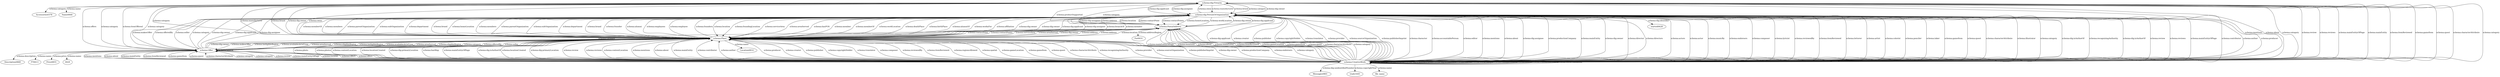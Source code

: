 digraph {
  Accessories0378 [type=attribute_name,label=Accessories0378]
  "schema-dig:Firearm1" [type=class_uri,label="schema-dig:Firearm"]
  Name0846 [type=attribute_name,label=Name0846]
  started0628 [type=attribute_name,label=started0628]
  "schema-dig:PersonOrOrganization1" [type=class_uri,label="schema-dig:PersonOrOrganization"]
  Messages0801 [type=attribute_name,label=Messages0801]
  "schema:CreativeWork1" [type=class_uri,label="schema:CreativeWork"]
  trade1645 [type=attribute_name,label=trade1645]
  file_name [type=attribute_name,label=file_name]
  Description0868 [type=attribute_name,label=Description0868]
  "schema:Offer1" [type=class_uri,label="schema:Offer"]
  FT0613 [type=attribute_name,label=FT0613]
  "0029" [type=attribute_name,label="0029"]
  Price0855 [type=attribute_name,label=Price0855]
  Location0814 [type=attribute_name,label=Location0814]
  "schema:Place1" [type=class_uri,label="schema:Place"]
  For0031 [type=attribute_name,label=For0031]
  "schema:PostalAddress1" [type=class_uri,label="schema:PostalAddress"]
  "schema-dig:Firearm1" -> Accessories0378 [label="schema:category",type=st_property_uri]
  "schema-dig:Firearm1" -> Name0846 [label="schema:name",type=st_property_uri]
  "schema-dig:PersonOrOrganization1" -> started0628 [label="schema-dig:identifier",type=st_property_uri]
  "schema:CreativeWork1" -> Messages0801 [label="schema-dig:unidentifiedNumber",type=st_property_uri]
  "schema:CreativeWork1" -> trade1645 [label="schema:copyrightYear",type=st_property_uri]
  "schema:CreativeWork1" -> file_name [label="schema:name",type=st_property_uri]
  "schema:Offer1" -> Description0868 [label="schema:description",type=st_property_uri]
  "schema:Offer1" -> FT0613 [label="schema:name",type=st_property_uri]
  "schema:Offer1" -> "0029" [label="schema:name",type=st_property_uri]
  "schema:Offer1" -> Price0855 [label="schema:price",type=st_property_uri]
  "schema:Place1" -> Location0814 [label="schema:name",type=st_property_uri]
  "schema:PostalAddress1" -> For0031 [label="schema:addressRegion",type=st_property_uri]
  "schema-dig:PersonOrOrganization1" -> "schema:CreativeWork1" [label="schema-dig:isAuthorOf",type=direct_property_uri,weight=100]
  "schema:CreativeWork1" -> "schema:CreativeWork1" [label="schema:hasPart",type=direct_property_uri,weight=100]
  "schema:CreativeWork1" -> "schema:CreativeWork1" [label="schema:isPartOf",type=direct_property_uri,weight=100]
  "schema:CreativeWork1" -> "schema:CreativeWork1" [label="schema-dig:isAbstractPartOf",type=direct_property_uri,weight=100]
  "schema:CreativeWork1" -> "schema:CreativeWork1" [label="schema-dig:isCitationOf",type=direct_property_uri,weight=100]
  "schema:CreativeWork1" -> "schema:CreativeWork1" [label="schema:citation",type=direct_property_uri,weight=100]
  "schema:CreativeWork1" -> "schema:CreativeWork1" [label="schema:workExample",type=direct_property_uri,weight=100]
  "schema:CreativeWork1" -> "schema:CreativeWork1" [label="schema:exampleOfWork",type=direct_property_uri,weight=100]
  "schema:CreativeWork1" -> "schema:CreativeWork1" [label="schema:license",type=direct_property_uri,weight=100]
  "schema:CreativeWork1" -> "schema:CreativeWork1" [label="schema:translationOfWork",type=direct_property_uri,weight=100]
  "schema:CreativeWork1" -> "schema:CreativeWork1" [label="schema:workTranslation",type=direct_property_uri,weight=100]
  "schema:CreativeWork1" -> "schema:Offer1" [label="schema:offers",type=direct_property_uri,weight=100]
  "schema:CreativeWork1" -> "schema:Place1" [label="schema:locationCreated",type=direct_property_uri,weight=100]
  "schema:CreativeWork1" -> "schema:Place1" [label="schema-dig:primaryLocation",type=direct_property_uri,weight=100]
  "schema:CreativeWork1" -> "schema:Place1" [label="schema:contentLocation",type=direct_property_uri,weight=100]
  "schema:Offer1" -> "schema:Offer1" [label="schema:addOn",type=direct_property_uri,weight=100]
  "schema:Offer1" -> "schema:Place1" [label="schema:ineligibleRegion",type=direct_property_uri,weight=100]
  "schema:Offer1" -> "schema:Place1" [label="schema:availableAtOrFrom",type=direct_property_uri,weight=100]
  "schema:Offer1" -> "schema:Place1" [label="schema:areaServed",type=direct_property_uri,weight=100]
  "schema:Offer1" -> "schema:Place1" [label="schema:eligibleRegion",type=direct_property_uri,weight=100]
  "schema:Place1" -> "schema:Place1" [label="schema:containedIn",type=direct_property_uri,weight=100]
  "schema:Place1" -> "schema:Place1" [label="schema:containedInPlace",type=direct_property_uri,weight=100]
  "schema:Place1" -> "schema:Place1" [label="schema:containsPlace",type=direct_property_uri,weight=100]
  "schema:Place1" -> "schema:PostalAddress1" [label="schema:address",type=direct_property_uri,weight=100]
  "schema-dig:Firearm1" -> "schema-dig:PersonOrOrganization1" [label="schema:manufacturer",type=inherited,weight=300]
  "schema-dig:Firearm1" -> "schema-dig:PersonOrOrganization1" [label="schema:brand",type=inherited,weight=300]
  "schema-dig:Firearm1" -> "schema-dig:PersonOrOrganization1" [label="schema:category",type=inherited,weight=300]
  "schema-dig:Firearm1" -> "schema-dig:PersonOrOrganization1" [label="schema-dig:owner",type=inherited,weight=300]
  "schema-dig:Firearm1" -> "schema-dig:PersonOrOrganization1" [label="schema-dig:applicant",type=inherited,weight=300]
  "schema-dig:Firearm1" -> "schema-dig:PersonOrOrganization1" [label="schema-dig:assignee",type=inherited,weight=300]
  "schema-dig:Firearm1" -> "schema:CreativeWork1" [label="schema:category",type=inherited,weight=300]
  "schema-dig:Firearm1" -> "schema:CreativeWork1" [label="schema:review",type=inherited,weight=300]
  "schema-dig:Firearm1" -> "schema:CreativeWork1" [label="schema:reviews",type=inherited,weight=300]
  "schema-dig:Firearm1" -> "schema:CreativeWork1" [label="schema:mainEntityOfPage",type=inherited,weight=300]
  "schema-dig:Firearm1" -> "schema:Offer1" [label="schema:offers",type=inherited,weight=300]
  "schema-dig:Firearm1" -> "schema:Offer1" [label="schema:category",type=inherited,weight=300]
  "schema-dig:Firearm1" -> "schema:Place1" [label="schema:category",type=inherited,weight=300]
  "schema-dig:Firearm1" -> "schema:Place1" [label="schema:manufacturer",type=inherited,weight=300]
  "schema-dig:Firearm1" -> "schema:Place1" [label="schema:brand",type=inherited,weight=300]
  "schema-dig:Firearm1" -> "schema:Place1" [label="schema-dig:owner",type=inherited,weight=300]
  "schema-dig:Firearm1" -> "schema:PostalAddress1" [label="schema:category",type=inherited,weight=300]
  "schema-dig:PersonOrOrganization1" -> "schema-dig:Firearm1" [label="schema:owns",type=inherited,weight=300]
  "schema-dig:PersonOrOrganization1" -> "schema:CreativeWork1" [label="schema-dig:isAuthorOf",type=inherited,weight=300]
  "schema-dig:PersonOrOrganization1" -> "schema:CreativeWork1" [label="schema:review",type=inherited,weight=300]
  "schema-dig:PersonOrOrganization1" -> "schema:CreativeWork1" [label="schema:reviews",type=inherited,weight=300]
  "schema-dig:PersonOrOrganization1" -> "schema:CreativeWork1" [label="schema:mainEntityOfPage",type=inherited,weight=300]
  "schema-dig:PersonOrOrganization1" -> "schema:Offer1" [label="schema:makesOffer",type=inherited,weight=300]
  "schema-dig:PersonOrOrganization1" -> "schema:Place1" [label="schema:location",type=inherited,weight=300]
  "schema-dig:PersonOrOrganization1" -> "schema:Place1" [label="schema:foundingLocation",type=inherited,weight=300]
  "schema-dig:PersonOrOrganization1" -> "schema:Place1" [label="schema:serviceArea",type=inherited,weight=300]
  "schema-dig:PersonOrOrganization1" -> "schema:Place1" [label="schema:areaServed",type=inherited,weight=300]
  "schema-dig:PersonOrOrganization1" -> "schema:Place1" [label="schema:hasPOS",type=inherited,weight=300]
  "schema-dig:PersonOrOrganization1" -> "schema:Place1" [label="schema:member",type=inherited,weight=300]
  "schema-dig:PersonOrOrganization1" -> "schema:Place1" [label="schema:memberOf",type=inherited,weight=300]
  "schema-dig:PersonOrOrganization1" -> "schema:Place1" [label="schema:members",type=inherited,weight=300]
  "schema-dig:PersonOrOrganization1" -> "schema:Place1" [label="schema:parentOrganization",type=inherited,weight=300]
  "schema-dig:PersonOrOrganization1" -> "schema:Place1" [label="schema:subOrganization",type=inherited,weight=300]
  "schema-dig:PersonOrOrganization1" -> "schema:Place1" [label="schema:department",type=inherited,weight=300]
  "schema-dig:PersonOrOrganization1" -> "schema:Place1" [label="schema:brand",type=inherited,weight=300]
  "schema-dig:PersonOrOrganization1" -> "schema:Place1" [label="schema:homeLocation",type=inherited,weight=300]
  "schema-dig:PersonOrOrganization1" -> "schema:Place1" [label="schema:workLocation",type=inherited,weight=300]
  "schema-dig:PersonOrOrganization1" -> "schema:Place1" [label="schema:deathPlace",type=inherited,weight=300]
  "schema-dig:PersonOrOrganization1" -> "schema:Place1" [label="schema:birthPlace",type=inherited,weight=300]
  "schema-dig:PersonOrOrganization1" -> "schema:Place1" [label="schema:alumniOf",type=inherited,weight=300]
  "schema-dig:PersonOrOrganization1" -> "schema:Place1" [label="schema:worksFor",type=inherited,weight=300]
  "schema-dig:PersonOrOrganization1" -> "schema:Place1" [label="schema:affiliation",type=inherited,weight=300]
  "schema-dig:PersonOrOrganization1" -> "schema:Place1" [label="schema-dig:owner",type=inherited,weight=300]
  "schema-dig:PersonOrOrganization1" -> "schema:PostalAddress1" [label="schema:address",type=inherited,weight=300]
  "schema-dig:PersonOrOrganization1" -> "schema:PostalAddress1" [label="schema:location",type=inherited,weight=300]
  "schema-dig:PersonOrOrganization1" -> "schema:PostalAddress1" [label="schema:contactPoint",type=inherited,weight=300]
  "schema-dig:PersonOrOrganization1" -> "schema:PostalAddress1" [label="schema:contactPoints",type=inherited,weight=300]
  "schema-dig:PersonOrOrganization1" -> "schema:PostalAddress1" [label="schema:homeLocation",type=inherited,weight=300]
  "schema-dig:PersonOrOrganization1" -> "schema:PostalAddress1" [label="schema:workLocation",type=inherited,weight=300]
  "schema:CreativeWork1" -> "schema-dig:Firearm1" [label="schema:mentions",type=inherited,weight=300]
  "schema:CreativeWork1" -> "schema-dig:Firearm1" [label="schema:about",type=inherited,weight=300]
  "schema:CreativeWork1" -> "schema-dig:Firearm1" [label="schema:mainEntity",type=inherited,weight=300]
  "schema:CreativeWork1" -> "schema-dig:Firearm1" [label="schema:itemReviewed",type=inherited,weight=300]
  "schema:CreativeWork1" -> "schema-dig:Firearm1" [label="schema:gameItem",type=inherited,weight=300]
  "schema:CreativeWork1" -> "schema-dig:Firearm1" [label="schema:quest",type=inherited,weight=300]
  "schema:CreativeWork1" -> "schema-dig:Firearm1" [label="schema:characterAttribute",type=inherited,weight=300]
  "schema:CreativeWork1" -> "schema-dig:Firearm1" [label="schema:category",type=inherited,weight=300]
  "schema:CreativeWork1" -> "schema-dig:PersonOrOrganization1" [label="schema:contributor",type=inherited,weight=300]
  "schema:CreativeWork1" -> "schema-dig:PersonOrOrganization1" [label="schema:author",type=inherited,weight=300]
  "schema:CreativeWork1" -> "schema-dig:PersonOrOrganization1" [label="schema:producer",type=inherited,weight=300]
  "schema:CreativeWork1" -> "schema-dig:PersonOrOrganization1" [label="schema:creator",type=inherited,weight=300]
  "schema:CreativeWork1" -> "schema-dig:PersonOrOrganization1" [label="schema:publisher",type=inherited,weight=300]
  "schema:CreativeWork1" -> "schema-dig:PersonOrOrganization1" [label="schema:copyrightHolder",type=inherited,weight=300]
  "schema:CreativeWork1" -> "schema-dig:PersonOrOrganization1" [label="schema:translator",type=inherited,weight=300]
  "schema:CreativeWork1" -> "schema-dig:PersonOrOrganization1" [label="schema:provider",type=inherited,weight=300]
  "schema:CreativeWork1" -> "schema-dig:PersonOrOrganization1" [label="schema:sourceOrganization",type=inherited,weight=300]
  "schema:CreativeWork1" -> "schema-dig:PersonOrOrganization1" [label="schema:publisherImprint",type=inherited,weight=300]
  "schema:CreativeWork1" -> "schema-dig:PersonOrOrganization1" [label="schema:character",type=inherited,weight=300]
  "schema:CreativeWork1" -> "schema-dig:PersonOrOrganization1" [label="schema:accountablePerson",type=inherited,weight=300]
  "schema:CreativeWork1" -> "schema-dig:PersonOrOrganization1" [label="schema:editor",type=inherited,weight=300]
  "schema:CreativeWork1" -> "schema-dig:PersonOrOrganization1" [label="schema:mentions",type=inherited,weight=300]
  "schema:CreativeWork1" -> "schema-dig:PersonOrOrganization1" [label="schema:about",type=inherited,weight=300]
  "schema:CreativeWork1" -> "schema-dig:PersonOrOrganization1" [label="schema:mainEntity",type=inherited,weight=300]
  "schema:CreativeWork1" -> "schema-dig:PersonOrOrganization1" [label="schema-dig:owner",type=inherited,weight=300]
  "schema:CreativeWork1" -> "schema-dig:PersonOrOrganization1" [label="schema-dig:applicant",type=inherited,weight=300]
  "schema:CreativeWork1" -> "schema-dig:PersonOrOrganization1" [label="schema-dig:assignee",type=inherited,weight=300]
  "schema:CreativeWork1" -> "schema-dig:PersonOrOrganization1" [label="schema:productionCompany",type=inherited,weight=300]
  "schema:CreativeWork1" -> "schema-dig:PersonOrOrganization1" [label="schema:director",type=inherited,weight=300]
  "schema:CreativeWork1" -> "schema-dig:PersonOrOrganization1" [label="schema:directors",type=inherited,weight=300]
  "schema:CreativeWork1" -> "schema-dig:PersonOrOrganization1" [label="schema:actors",type=inherited,weight=300]
  "schema:CreativeWork1" -> "schema-dig:PersonOrOrganization1" [label="schema:actor",type=inherited,weight=300]
  "schema:CreativeWork1" -> "schema-dig:PersonOrOrganization1" [label="schema:musicBy",type=inherited,weight=300]
  "schema:CreativeWork1" -> "schema-dig:PersonOrOrganization1" [label="schema:endorsers",type=inherited,weight=300]
  "schema:CreativeWork1" -> "schema-dig:PersonOrOrganization1" [label="schema:composer",type=inherited,weight=300]
  "schema:CreativeWork1" -> "schema-dig:PersonOrOrganization1" [label="schema:lyricist",type=inherited,weight=300]
  "schema:CreativeWork1" -> "schema-dig:PersonOrOrganization1" [label="schema:reviewedBy",type=inherited,weight=300]
  "schema:CreativeWork1" -> "schema-dig:PersonOrOrganization1" [label="schema:itemReviewed",type=inherited,weight=300]
  "schema:CreativeWork1" -> "schema-dig:PersonOrOrganization1" [label="schema:letterer",type=inherited,weight=300]
  "schema:CreativeWork1" -> "schema-dig:PersonOrOrganization1" [label="schema:artist",type=inherited,weight=300]
  "schema:CreativeWork1" -> "schema-dig:PersonOrOrganization1" [label="schema:colorist",type=inherited,weight=300]
  "schema:CreativeWork1" -> "schema-dig:PersonOrOrganization1" [label="schema:penciler",type=inherited,weight=300]
  "schema:CreativeWork1" -> "schema-dig:PersonOrOrganization1" [label="schema:inker",type=inherited,weight=300]
  "schema:CreativeWork1" -> "schema-dig:PersonOrOrganization1" [label="schema:gameItem",type=inherited,weight=300]
  "schema:CreativeWork1" -> "schema-dig:PersonOrOrganization1" [label="schema:quest",type=inherited,weight=300]
  "schema:CreativeWork1" -> "schema-dig:PersonOrOrganization1" [label="schema:characterAttribute",type=inherited,weight=300]
  "schema:CreativeWork1" -> "schema-dig:PersonOrOrganization1" [label="schema:illustrator",type=inherited,weight=300]
  "schema:CreativeWork1" -> "schema-dig:PersonOrOrganization1" [label="schema:recognizingAuthority",type=inherited,weight=300]
  "schema:CreativeWork1" -> "schema-dig:PersonOrOrganization1" [label="schema:category",type=inherited,weight=300]
  "schema:CreativeWork1" -> "schema:Offer1" [label="schema:offers",type=inherited,weight=300]
  "schema:CreativeWork1" -> "schema:Offer1" [label="schema:mentions",type=inherited,weight=300]
  "schema:CreativeWork1" -> "schema:Offer1" [label="schema:about",type=inherited,weight=300]
  "schema:CreativeWork1" -> "schema:Offer1" [label="schema:mainEntity",type=inherited,weight=300]
  "schema:CreativeWork1" -> "schema:Offer1" [label="schema:itemReviewed",type=inherited,weight=300]
  "schema:CreativeWork1" -> "schema:Offer1" [label="schema:gameItem",type=inherited,weight=300]
  "schema:CreativeWork1" -> "schema:Offer1" [label="schema:quest",type=inherited,weight=300]
  "schema:CreativeWork1" -> "schema:Offer1" [label="schema:characterAttribute",type=inherited,weight=300]
  "schema:CreativeWork1" -> "schema:Offer1" [label="schema:category",type=inherited,weight=300]
  "schema:CreativeWork1" -> "schema:Place1" [label="schema:locationCreated",type=inherited,weight=300]
  "schema:CreativeWork1" -> "schema:Place1" [label="schema-dig:primaryLocation",type=inherited,weight=300]
  "schema:CreativeWork1" -> "schema:Place1" [label="schema:contentLocation",type=inherited,weight=300]
  "schema:CreativeWork1" -> "schema:Place1" [label="schema:mentions",type=inherited,weight=300]
  "schema:CreativeWork1" -> "schema:Place1" [label="schema:about",type=inherited,weight=300]
  "schema:CreativeWork1" -> "schema:Place1" [label="schema:mainEntity",type=inherited,weight=300]
  "schema:CreativeWork1" -> "schema:Place1" [label="schema:contributor",type=inherited,weight=300]
  "schema:CreativeWork1" -> "schema:Place1" [label="schema:author",type=inherited,weight=300]
  "schema:CreativeWork1" -> "schema:Place1" [label="schema:producer",type=inherited,weight=300]
  "schema:CreativeWork1" -> "schema:Place1" [label="schema:creator",type=inherited,weight=300]
  "schema:CreativeWork1" -> "schema:Place1" [label="schema:publisher",type=inherited,weight=300]
  "schema:CreativeWork1" -> "schema:Place1" [label="schema:copyrightHolder",type=inherited,weight=300]
  "schema:CreativeWork1" -> "schema:Place1" [label="schema:translator",type=inherited,weight=300]
  "schema:CreativeWork1" -> "schema:Place1" [label="schema:provider",type=inherited,weight=300]
  "schema:CreativeWork1" -> "schema:Place1" [label="schema:sourceOrganization",type=inherited,weight=300]
  "schema:CreativeWork1" -> "schema:Place1" [label="schema:publisherImprint",type=inherited,weight=300]
  "schema:CreativeWork1" -> "schema:Place1" [label="schema-dig:owner",type=inherited,weight=300]
  "schema:CreativeWork1" -> "schema:Place1" [label="schema:productionCompany",type=inherited,weight=300]
  "schema:CreativeWork1" -> "schema:Place1" [label="schema:endorsers",type=inherited,weight=300]
  "schema:CreativeWork1" -> "schema:Place1" [label="schema:composer",type=inherited,weight=300]
  "schema:CreativeWork1" -> "schema:Place1" [label="schema:reviewedBy",type=inherited,weight=300]
  "schema:CreativeWork1" -> "schema:Place1" [label="schema:itemReviewed",type=inherited,weight=300]
  "schema:CreativeWork1" -> "schema:Place1" [label="schema:regionsAllowed",type=inherited,weight=300]
  "schema:CreativeWork1" -> "schema:Place1" [label="schema:spatial",type=inherited,weight=300]
  "schema:CreativeWork1" -> "schema:Place1" [label="schema:gameLocation",type=inherited,weight=300]
  "schema:CreativeWork1" -> "schema:Place1" [label="schema:gameItem",type=inherited,weight=300]
  "schema:CreativeWork1" -> "schema:Place1" [label="schema:quest",type=inherited,weight=300]
  "schema:CreativeWork1" -> "schema:Place1" [label="schema:characterAttribute",type=inherited,weight=300]
  "schema:CreativeWork1" -> "schema:Place1" [label="schema:recognizingAuthority",type=inherited,weight=300]
  "schema:CreativeWork1" -> "schema:Place1" [label="schema:category",type=inherited,weight=300]
  "schema:CreativeWork1" -> "schema:PostalAddress1" [label="schema:mentions",type=inherited,weight=300]
  "schema:CreativeWork1" -> "schema:PostalAddress1" [label="schema:about",type=inherited,weight=300]
  "schema:CreativeWork1" -> "schema:PostalAddress1" [label="schema:mainEntity",type=inherited,weight=300]
  "schema:CreativeWork1" -> "schema:PostalAddress1" [label="schema:itemReviewed",type=inherited,weight=300]
  "schema:CreativeWork1" -> "schema:PostalAddress1" [label="schema:gameLocation",type=inherited,weight=300]
  "schema:CreativeWork1" -> "schema:PostalAddress1" [label="schema:gameItem",type=inherited,weight=300]
  "schema:CreativeWork1" -> "schema:PostalAddress1" [label="schema:quest",type=inherited,weight=300]
  "schema:CreativeWork1" -> "schema:PostalAddress1" [label="schema:characterAttribute",type=inherited,weight=300]
  "schema:CreativeWork1" -> "schema:PostalAddress1" [label="schema:category",type=inherited,weight=300]
  "schema:Offer1" -> "schema-dig:Firearm1" [label="schema:itemOffered",type=inherited,weight=300]
  "schema:Offer1" -> "schema-dig:Firearm1" [label="schema:category",type=inherited,weight=300]
  "schema:Offer1" -> "schema-dig:PersonOrOrganization1" [label="schema:offeredBy",type=inherited,weight=300]
  "schema:Offer1" -> "schema-dig:PersonOrOrganization1" [label="schema:seller",type=inherited,weight=300]
  "schema:Offer1" -> "schema-dig:PersonOrOrganization1" [label="schema:category",type=inherited,weight=300]
  "schema:Offer1" -> "schema-dig:PersonOrOrganization1" [label="schema-dig:owner",type=inherited,weight=300]
  "schema:Offer1" -> "schema-dig:PersonOrOrganization1" [label="schema-dig:applicant",type=inherited,weight=300]
  "schema:Offer1" -> "schema-dig:PersonOrOrganization1" [label="schema-dig:assignee",type=inherited,weight=300]
  "schema:Offer1" -> "schema:CreativeWork1" [label="schema:category",type=inherited,weight=300]
  "schema:Offer1" -> "schema:CreativeWork1" [label="schema:review",type=inherited,weight=300]
  "schema:Offer1" -> "schema:CreativeWork1" [label="schema:reviews",type=inherited,weight=300]
  "schema:Offer1" -> "schema:CreativeWork1" [label="schema:mainEntityOfPage",type=inherited,weight=300]
  "schema:Offer1" -> "schema:Place1" [label="schema:ineligibleRegion",type=inherited,weight=300]
  "schema:Offer1" -> "schema:Place1" [label="schema:availableAtOrFrom",type=inherited,weight=300]
  "schema:Offer1" -> "schema:Place1" [label="schema:areaServed",type=inherited,weight=300]
  "schema:Offer1" -> "schema:Place1" [label="schema:eligibleRegion",type=inherited,weight=300]
  "schema:Offer1" -> "schema:Place1" [label="schema:category",type=inherited,weight=300]
  "schema:Offer1" -> "schema:Place1" [label="schema:offeredBy",type=inherited,weight=300]
  "schema:Offer1" -> "schema:Place1" [label="schema:seller",type=inherited,weight=300]
  "schema:Offer1" -> "schema:Place1" [label="schema-dig:owner",type=inherited,weight=300]
  "schema:Offer1" -> "schema:PostalAddress1" [label="schema:category",type=inherited,weight=300]
  "schema:Place1" -> "schema-dig:Firearm1" [label="schema:owns",type=inherited,weight=300]
  "schema:Place1" -> "schema-dig:PersonOrOrganization1" [label="schema-dig:owner",type=inherited,weight=300]
  "schema:Place1" -> "schema-dig:PersonOrOrganization1" [label="schema-dig:applicant",type=inherited,weight=300]
  "schema:Place1" -> "schema-dig:PersonOrOrganization1" [label="schema-dig:assignee",type=inherited,weight=300]
  "schema:Place1" -> "schema-dig:PersonOrOrganization1" [label="schema:branchOf",type=inherited,weight=300]
  "schema:Place1" -> "schema-dig:PersonOrOrganization1" [label="schema:member",type=inherited,weight=300]
  "schema:Place1" -> "schema-dig:PersonOrOrganization1" [label="schema:memberOf",type=inherited,weight=300]
  "schema:Place1" -> "schema-dig:PersonOrOrganization1" [label="schema:members",type=inherited,weight=300]
  "schema:Place1" -> "schema-dig:PersonOrOrganization1" [label="schema:parentOrganization",type=inherited,weight=300]
  "schema:Place1" -> "schema-dig:PersonOrOrganization1" [label="schema:subOrganization",type=inherited,weight=300]
  "schema:Place1" -> "schema-dig:PersonOrOrganization1" [label="schema:department",type=inherited,weight=300]
  "schema:Place1" -> "schema-dig:PersonOrOrganization1" [label="schema:brand",type=inherited,weight=300]
  "schema:Place1" -> "schema-dig:PersonOrOrganization1" [label="schema:founder",type=inherited,weight=300]
  "schema:Place1" -> "schema-dig:PersonOrOrganization1" [label="schema:alumni",type=inherited,weight=300]
  "schema:Place1" -> "schema-dig:PersonOrOrganization1" [label="schema:employees",type=inherited,weight=300]
  "schema:Place1" -> "schema-dig:PersonOrOrganization1" [label="schema:employee",type=inherited,weight=300]
  "schema:Place1" -> "schema-dig:PersonOrOrganization1" [label="schema:founders",type=inherited,weight=300]
  "schema:Place1" -> "schema:CreativeWork1" [label="schema:review",type=inherited,weight=300]
  "schema:Place1" -> "schema:CreativeWork1" [label="schema:reviews",type=inherited,weight=300]
  "schema:Place1" -> "schema:CreativeWork1" [label="schema:photo",type=inherited,weight=300]
  "schema:Place1" -> "schema:CreativeWork1" [label="schema:photos",type=inherited,weight=300]
  "schema:Place1" -> "schema:CreativeWork1" [label="schema:hasMap",type=inherited,weight=300]
  "schema:Place1" -> "schema:CreativeWork1" [label="schema:mainEntityOfPage",type=inherited,weight=300]
  "schema:Place1" -> "schema:CreativeWork1" [label="schema-dig:isAuthorOf",type=inherited,weight=300]
  "schema:Place1" -> "schema:Offer1" [label="schema:makesOffer",type=inherited,weight=300]
  "schema:Place1" -> "schema:PostalAddress1" [label="schema:address",type=inherited,weight=300]
  "schema:Place1" -> "schema:PostalAddress1" [label="schema:location",type=inherited,weight=300]
  "schema:Place1" -> "schema:PostalAddress1" [label="schema:contactPoint",type=inherited,weight=300]
  "schema:Place1" -> "schema:PostalAddress1" [label="schema:contactPoints",type=inherited,weight=300]
  "schema:PostalAddress1" -> "schema-dig:Firearm1" [label="schema:productSupported",type=inherited,weight=300]
  "schema:PostalAddress1" -> "schema-dig:PersonOrOrganization1" [label="schema-dig:owner",type=inherited,weight=300]
  "schema:PostalAddress1" -> "schema-dig:PersonOrOrganization1" [label="schema-dig:applicant",type=inherited,weight=300]
  "schema:PostalAddress1" -> "schema-dig:PersonOrOrganization1" [label="schema-dig:assignee",type=inherited,weight=300]
  "schema:PostalAddress1" -> "schema:CreativeWork1" [label="schema:mainEntityOfPage",type=inherited,weight=300]
  "schema:PostalAddress1" -> "schema:Place1" [label="schema:serviceArea",type=inherited,weight=300]
  "schema:PostalAddress1" -> "schema:Place1" [label="schema:areaServed",type=inherited,weight=300]
  "schema:PostalAddress1" -> "schema:Place1" [label="schema-dig:owner",type=inherited,weight=300]
}
